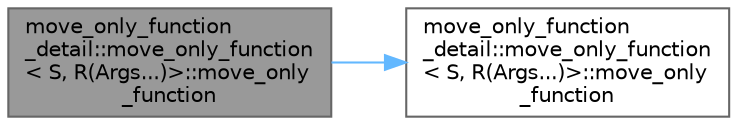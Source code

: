 digraph "move_only_function_detail::move_only_function&lt; S, R(Args...)&gt;::move_only_function"
{
 // LATEX_PDF_SIZE
  bgcolor="transparent";
  edge [fontname=Helvetica,fontsize=10,labelfontname=Helvetica,labelfontsize=10];
  node [fontname=Helvetica,fontsize=10,shape=box,height=0.2,width=0.4];
  rankdir="LR";
  Node1 [id="Node000001",label="move_only_function\l_detail::move_only_function\l\< S, R(Args...)\>::move_only\l_function",height=0.2,width=0.4,color="gray40", fillcolor="grey60", style="filled", fontcolor="black",tooltip=" "];
  Node1 -> Node2 [id="edge1_Node000001_Node000002",color="steelblue1",style="solid",tooltip=" "];
  Node2 [id="Node000002",label="move_only_function\l_detail::move_only_function\l\< S, R(Args...)\>::move_only\l_function",height=0.2,width=0.4,color="grey40", fillcolor="white", style="filled",URL="$classmove__only__function__detail_1_1move__only__function_3_01_s_00_01_r_07_args_8_8_8_08_4.html#a7719b2ea40266823453d33dcc39a8edf",tooltip=" "];
}
